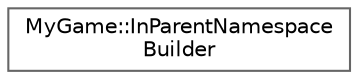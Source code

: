 digraph "Graphical Class Hierarchy"
{
 // LATEX_PDF_SIZE
  bgcolor="transparent";
  edge [fontname=Helvetica,fontsize=10,labelfontname=Helvetica,labelfontsize=10];
  node [fontname=Helvetica,fontsize=10,shape=box,height=0.2,width=0.4];
  rankdir="LR";
  Node0 [id="Node000000",label="MyGame::InParentNamespace\lBuilder",height=0.2,width=0.4,color="grey40", fillcolor="white", style="filled",URL="$structMyGame_1_1InParentNamespaceBuilder.html",tooltip=" "];
}

